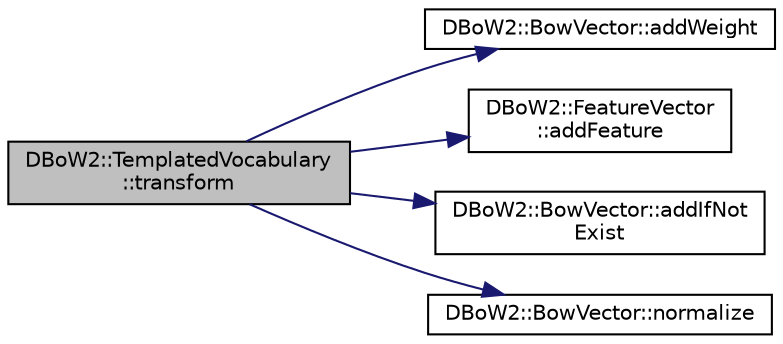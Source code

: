 digraph "DBoW2::TemplatedVocabulary::transform"
{
  edge [fontname="Helvetica",fontsize="10",labelfontname="Helvetica",labelfontsize="10"];
  node [fontname="Helvetica",fontsize="10",shape=record];
  rankdir="LR";
  Node106 [label="DBoW2::TemplatedVocabulary\l::transform",height=0.2,width=0.4,color="black", fillcolor="grey75", style="filled", fontcolor="black"];
  Node106 -> Node107 [color="midnightblue",fontsize="10",style="solid",fontname="Helvetica"];
  Node107 [label="DBoW2::BowVector::addWeight",height=0.2,width=0.4,color="black", fillcolor="white", style="filled",URL="$class_d_bo_w2_1_1_bow_vector.html#a3ac92a805b252c93dc6535240d02df47"];
  Node106 -> Node108 [color="midnightblue",fontsize="10",style="solid",fontname="Helvetica"];
  Node108 [label="DBoW2::FeatureVector\l::addFeature",height=0.2,width=0.4,color="black", fillcolor="white", style="filled",URL="$class_d_bo_w2_1_1_feature_vector.html#ae9554bfcbebc85439616de08f47f2238"];
  Node106 -> Node109 [color="midnightblue",fontsize="10",style="solid",fontname="Helvetica"];
  Node109 [label="DBoW2::BowVector::addIfNot\lExist",height=0.2,width=0.4,color="black", fillcolor="white", style="filled",URL="$class_d_bo_w2_1_1_bow_vector.html#a5ddf10e444d10425e5bd3568dc7ffe5e"];
  Node106 -> Node110 [color="midnightblue",fontsize="10",style="solid",fontname="Helvetica"];
  Node110 [label="DBoW2::BowVector::normalize",height=0.2,width=0.4,color="black", fillcolor="white", style="filled",URL="$class_d_bo_w2_1_1_bow_vector.html#acd2dd34023e3053a4cc75d70c8b6ac13"];
}
